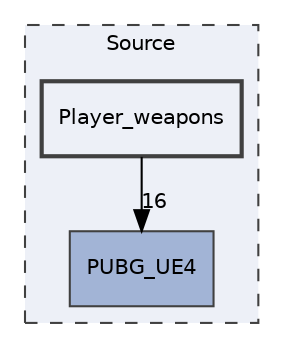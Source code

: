 digraph "D:/0_Projects/Unreal/PUBG_UE4/Source/Player_weapons"
{
 // LATEX_PDF_SIZE
  edge [fontname="Helvetica",fontsize="10",labelfontname="Helvetica",labelfontsize="10"];
  node [fontname="Helvetica",fontsize="10",shape=record];
  compound=true
  subgraph clusterdir_74389ed8173ad57b461b9d623a1f3867 {
    graph [ bgcolor="#edf0f7", pencolor="grey25", style="filled,dashed,", label="Source", fontname="Helvetica", fontsize="10", URL="dir_74389ed8173ad57b461b9d623a1f3867.html"]
  dir_81f16cdd936fcaf8cbca3e97fb61d968 [shape=box, label="PUBG_UE4", style="filled,", fillcolor="#a2b4d6", color="grey25", URL="dir_81f16cdd936fcaf8cbca3e97fb61d968.html"];
  dir_dcc969d45a76509c88cd02294e3cd918 [shape=box, label="Player_weapons", style="filled,bold,", fillcolor="#edf0f7", color="grey25", URL="dir_dcc969d45a76509c88cd02294e3cd918.html"];
  }
  dir_dcc969d45a76509c88cd02294e3cd918->dir_81f16cdd936fcaf8cbca3e97fb61d968 [headlabel="16", labeldistance=1.5 headhref="dir_000004_000005.html"];
}

